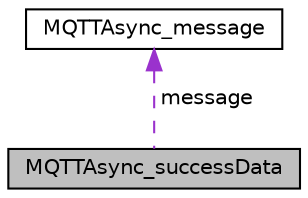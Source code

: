 digraph "MQTTAsync_successData"
{
 // LATEX_PDF_SIZE
  edge [fontname="Helvetica",fontsize="10",labelfontname="Helvetica",labelfontsize="10"];
  node [fontname="Helvetica",fontsize="10",shape=record];
  Node1 [label="MQTTAsync_successData",height=0.2,width=0.4,color="black", fillcolor="grey75", style="filled", fontcolor="black",tooltip=" "];
  Node2 -> Node1 [dir="back",color="darkorchid3",fontsize="10",style="dashed",label=" message" ,fontname="Helvetica"];
  Node2 [label="MQTTAsync_message",height=0.2,width=0.4,color="black", fillcolor="white", style="filled",URL="$structMQTTAsync__message.html",tooltip=" "];
}
